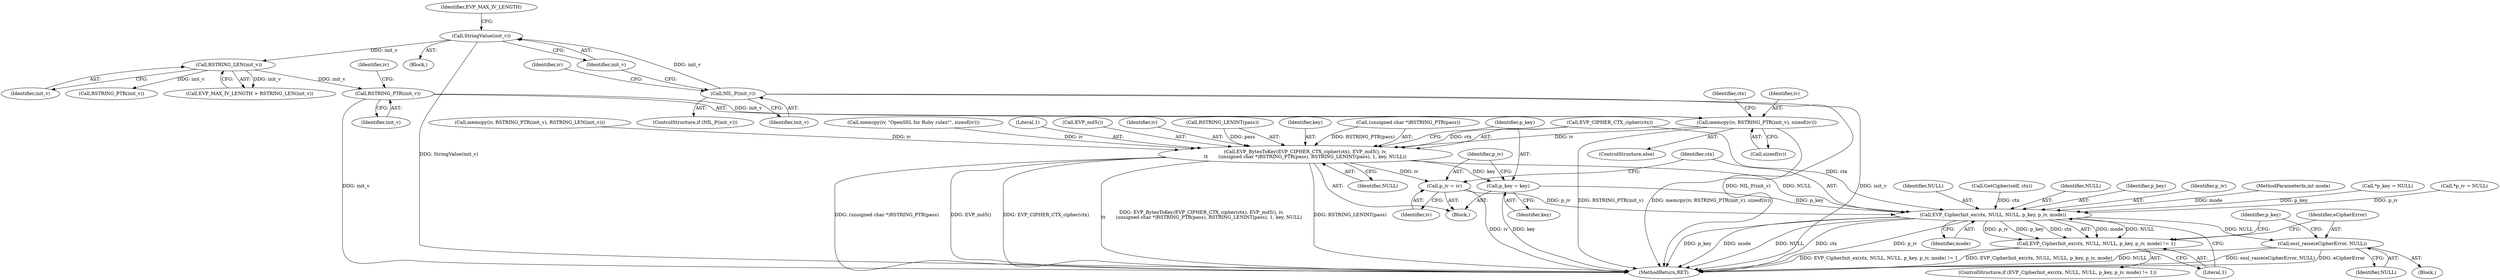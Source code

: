 digraph "0_openssl_8108e0a6db133f3375608303fdd2083eb5115062_0@API" {
"1000177" [label="(Call,memcpy(iv, RSTRING_PTR(init_v), sizeof(iv)))"];
"1000179" [label="(Call,RSTRING_PTR(init_v))"];
"1000163" [label="(Call,RSTRING_LEN(init_v))"];
"1000158" [label="(Call,StringValue(init_v))"];
"1000149" [label="(Call,NIL_P(init_v))"];
"1000183" [label="(Call,EVP_BytesToKey(EVP_CIPHER_CTX_cipher(ctx), EVP_md5(), iv,\n\t\t       (unsigned char *)RSTRING_PTR(pass), RSTRING_LENINT(pass), 1, key, NULL))"];
"1000197" [label="(Call,p_key = key)"];
"1000210" [label="(Call,EVP_CipherInit_ex(ctx, NULL, NULL, p_key, p_iv, mode))"];
"1000209" [label="(Call,EVP_CipherInit_ex(ctx, NULL, NULL, p_key, p_iv, mode) != 1)"];
"1000219" [label="(Call,ossl_raise(eCipherError, NULL))"];
"1000200" [label="(Call,p_iv = iv)"];
"1000184" [label="(Call,EVP_CIPHER_CTX_cipher(ctx))"];
"1000220" [label="(Identifier,eCipherError)"];
"1000219" [label="(Call,ossl_raise(eCipherError, NULL))"];
"1000182" [label="(Identifier,iv)"];
"1000170" [label="(Call,memcpy(iv, RSTRING_PTR(init_v), RSTRING_LEN(init_v)))"];
"1000179" [label="(Call,RSTRING_PTR(init_v))"];
"1000163" [label="(Call,RSTRING_LEN(init_v))"];
"1000199" [label="(Identifier,key)"];
"1000151" [label="(Call,memcpy(iv, \"OpenSSL for Ruby rulez!\", sizeof(iv)))"];
"1000223" [label="(Identifier,p_key)"];
"1000157" [label="(Block,)"];
"1000197" [label="(Call,p_key = key)"];
"1000221" [label="(Identifier,NULL)"];
"1000110" [label="(Call,*p_key = NULL)"];
"1000180" [label="(Identifier,init_v)"];
"1000194" [label="(Literal,1)"];
"1000196" [label="(Identifier,NULL)"];
"1000115" [label="(Call,*p_iv = NULL)"];
"1000212" [label="(Identifier,NULL)"];
"1000205" [label="(Call,GetCipher(self, ctx))"];
"1000213" [label="(Identifier,NULL)"];
"1000178" [label="(Identifier,iv)"];
"1000230" [label="(MethodReturn,RET)"];
"1000186" [label="(Call,EVP_md5())"];
"1000208" [label="(ControlStructure,if (EVP_CipherInit_ex(ctx, NULL, NULL, p_key, p_iv, mode) != 1))"];
"1000176" [label="(ControlStructure,else)"];
"1000187" [label="(Identifier,iv)"];
"1000150" [label="(Identifier,init_v)"];
"1000152" [label="(Identifier,iv)"];
"1000131" [label="(Block,)"];
"1000211" [label="(Identifier,ctx)"];
"1000200" [label="(Call,p_iv = iv)"];
"1000159" [label="(Identifier,init_v)"];
"1000216" [label="(Identifier,mode)"];
"1000149" [label="(Call,NIL_P(init_v))"];
"1000172" [label="(Call,RSTRING_PTR(init_v))"];
"1000198" [label="(Identifier,p_key)"];
"1000161" [label="(Call,EVP_MAX_IV_LENGTH > RSTRING_LEN(init_v))"];
"1000183" [label="(Call,EVP_BytesToKey(EVP_CIPHER_CTX_cipher(ctx), EVP_md5(), iv,\n\t\t       (unsigned char *)RSTRING_PTR(pass), RSTRING_LENINT(pass), 1, key, NULL))"];
"1000158" [label="(Call,StringValue(init_v))"];
"1000192" [label="(Call,RSTRING_LENINT(pass))"];
"1000195" [label="(Identifier,key)"];
"1000210" [label="(Call,EVP_CipherInit_ex(ctx, NULL, NULL, p_key, p_iv, mode))"];
"1000217" [label="(Literal,1)"];
"1000218" [label="(Block,)"];
"1000185" [label="(Identifier,ctx)"];
"1000214" [label="(Identifier,p_key)"];
"1000181" [label="(Call,sizeof(iv))"];
"1000201" [label="(Identifier,p_iv)"];
"1000177" [label="(Call,memcpy(iv, RSTRING_PTR(init_v), sizeof(iv)))"];
"1000209" [label="(Call,EVP_CipherInit_ex(ctx, NULL, NULL, p_key, p_iv, mode) != 1)"];
"1000148" [label="(ControlStructure,if (NIL_P(init_v)))"];
"1000202" [label="(Identifier,iv)"];
"1000164" [label="(Identifier,init_v)"];
"1000162" [label="(Identifier,EVP_MAX_IV_LENGTH)"];
"1000215" [label="(Identifier,p_iv)"];
"1000105" [label="(MethodParameterIn,int mode)"];
"1000188" [label="(Call,(unsigned char *)RSTRING_PTR(pass))"];
"1000177" -> "1000176"  [label="AST: "];
"1000177" -> "1000181"  [label="CFG: "];
"1000178" -> "1000177"  [label="AST: "];
"1000179" -> "1000177"  [label="AST: "];
"1000181" -> "1000177"  [label="AST: "];
"1000185" -> "1000177"  [label="CFG: "];
"1000177" -> "1000230"  [label="DDG: RSTRING_PTR(init_v)"];
"1000177" -> "1000230"  [label="DDG: memcpy(iv, RSTRING_PTR(init_v), sizeof(iv))"];
"1000179" -> "1000177"  [label="DDG: init_v"];
"1000177" -> "1000183"  [label="DDG: iv"];
"1000179" -> "1000180"  [label="CFG: "];
"1000180" -> "1000179"  [label="AST: "];
"1000182" -> "1000179"  [label="CFG: "];
"1000179" -> "1000230"  [label="DDG: init_v"];
"1000163" -> "1000179"  [label="DDG: init_v"];
"1000163" -> "1000161"  [label="AST: "];
"1000163" -> "1000164"  [label="CFG: "];
"1000164" -> "1000163"  [label="AST: "];
"1000161" -> "1000163"  [label="CFG: "];
"1000163" -> "1000161"  [label="DDG: init_v"];
"1000158" -> "1000163"  [label="DDG: init_v"];
"1000163" -> "1000172"  [label="DDG: init_v"];
"1000158" -> "1000157"  [label="AST: "];
"1000158" -> "1000159"  [label="CFG: "];
"1000159" -> "1000158"  [label="AST: "];
"1000162" -> "1000158"  [label="CFG: "];
"1000158" -> "1000230"  [label="DDG: StringValue(init_v)"];
"1000149" -> "1000158"  [label="DDG: init_v"];
"1000149" -> "1000148"  [label="AST: "];
"1000149" -> "1000150"  [label="CFG: "];
"1000150" -> "1000149"  [label="AST: "];
"1000152" -> "1000149"  [label="CFG: "];
"1000159" -> "1000149"  [label="CFG: "];
"1000149" -> "1000230"  [label="DDG: NIL_P(init_v)"];
"1000149" -> "1000230"  [label="DDG: init_v"];
"1000183" -> "1000131"  [label="AST: "];
"1000183" -> "1000196"  [label="CFG: "];
"1000184" -> "1000183"  [label="AST: "];
"1000186" -> "1000183"  [label="AST: "];
"1000187" -> "1000183"  [label="AST: "];
"1000188" -> "1000183"  [label="AST: "];
"1000192" -> "1000183"  [label="AST: "];
"1000194" -> "1000183"  [label="AST: "];
"1000195" -> "1000183"  [label="AST: "];
"1000196" -> "1000183"  [label="AST: "];
"1000198" -> "1000183"  [label="CFG: "];
"1000183" -> "1000230"  [label="DDG: (unsigned char *)RSTRING_PTR(pass)"];
"1000183" -> "1000230"  [label="DDG: EVP_md5()"];
"1000183" -> "1000230"  [label="DDG: EVP_CIPHER_CTX_cipher(ctx)"];
"1000183" -> "1000230"  [label="DDG: EVP_BytesToKey(EVP_CIPHER_CTX_cipher(ctx), EVP_md5(), iv,\n\t\t       (unsigned char *)RSTRING_PTR(pass), RSTRING_LENINT(pass), 1, key, NULL)"];
"1000183" -> "1000230"  [label="DDG: RSTRING_LENINT(pass)"];
"1000184" -> "1000183"  [label="DDG: ctx"];
"1000151" -> "1000183"  [label="DDG: iv"];
"1000170" -> "1000183"  [label="DDG: iv"];
"1000188" -> "1000183"  [label="DDG: RSTRING_PTR(pass)"];
"1000192" -> "1000183"  [label="DDG: pass"];
"1000183" -> "1000197"  [label="DDG: key"];
"1000183" -> "1000200"  [label="DDG: iv"];
"1000183" -> "1000210"  [label="DDG: NULL"];
"1000197" -> "1000131"  [label="AST: "];
"1000197" -> "1000199"  [label="CFG: "];
"1000198" -> "1000197"  [label="AST: "];
"1000199" -> "1000197"  [label="AST: "];
"1000201" -> "1000197"  [label="CFG: "];
"1000197" -> "1000230"  [label="DDG: key"];
"1000197" -> "1000210"  [label="DDG: p_key"];
"1000210" -> "1000209"  [label="AST: "];
"1000210" -> "1000216"  [label="CFG: "];
"1000211" -> "1000210"  [label="AST: "];
"1000212" -> "1000210"  [label="AST: "];
"1000213" -> "1000210"  [label="AST: "];
"1000214" -> "1000210"  [label="AST: "];
"1000215" -> "1000210"  [label="AST: "];
"1000216" -> "1000210"  [label="AST: "];
"1000217" -> "1000210"  [label="CFG: "];
"1000210" -> "1000230"  [label="DDG: p_key"];
"1000210" -> "1000230"  [label="DDG: mode"];
"1000210" -> "1000230"  [label="DDG: NULL"];
"1000210" -> "1000230"  [label="DDG: ctx"];
"1000210" -> "1000230"  [label="DDG: p_iv"];
"1000210" -> "1000209"  [label="DDG: mode"];
"1000210" -> "1000209"  [label="DDG: NULL"];
"1000210" -> "1000209"  [label="DDG: p_iv"];
"1000210" -> "1000209"  [label="DDG: p_key"];
"1000210" -> "1000209"  [label="DDG: ctx"];
"1000184" -> "1000210"  [label="DDG: ctx"];
"1000205" -> "1000210"  [label="DDG: ctx"];
"1000110" -> "1000210"  [label="DDG: p_key"];
"1000200" -> "1000210"  [label="DDG: p_iv"];
"1000115" -> "1000210"  [label="DDG: p_iv"];
"1000105" -> "1000210"  [label="DDG: mode"];
"1000210" -> "1000219"  [label="DDG: NULL"];
"1000209" -> "1000208"  [label="AST: "];
"1000209" -> "1000217"  [label="CFG: "];
"1000217" -> "1000209"  [label="AST: "];
"1000220" -> "1000209"  [label="CFG: "];
"1000223" -> "1000209"  [label="CFG: "];
"1000209" -> "1000230"  [label="DDG: EVP_CipherInit_ex(ctx, NULL, NULL, p_key, p_iv, mode) != 1"];
"1000209" -> "1000230"  [label="DDG: EVP_CipherInit_ex(ctx, NULL, NULL, p_key, p_iv, mode)"];
"1000219" -> "1000218"  [label="AST: "];
"1000219" -> "1000221"  [label="CFG: "];
"1000220" -> "1000219"  [label="AST: "];
"1000221" -> "1000219"  [label="AST: "];
"1000223" -> "1000219"  [label="CFG: "];
"1000219" -> "1000230"  [label="DDG: NULL"];
"1000219" -> "1000230"  [label="DDG: ossl_raise(eCipherError, NULL)"];
"1000219" -> "1000230"  [label="DDG: eCipherError"];
"1000200" -> "1000131"  [label="AST: "];
"1000200" -> "1000202"  [label="CFG: "];
"1000201" -> "1000200"  [label="AST: "];
"1000202" -> "1000200"  [label="AST: "];
"1000211" -> "1000200"  [label="CFG: "];
"1000200" -> "1000230"  [label="DDG: iv"];
}
